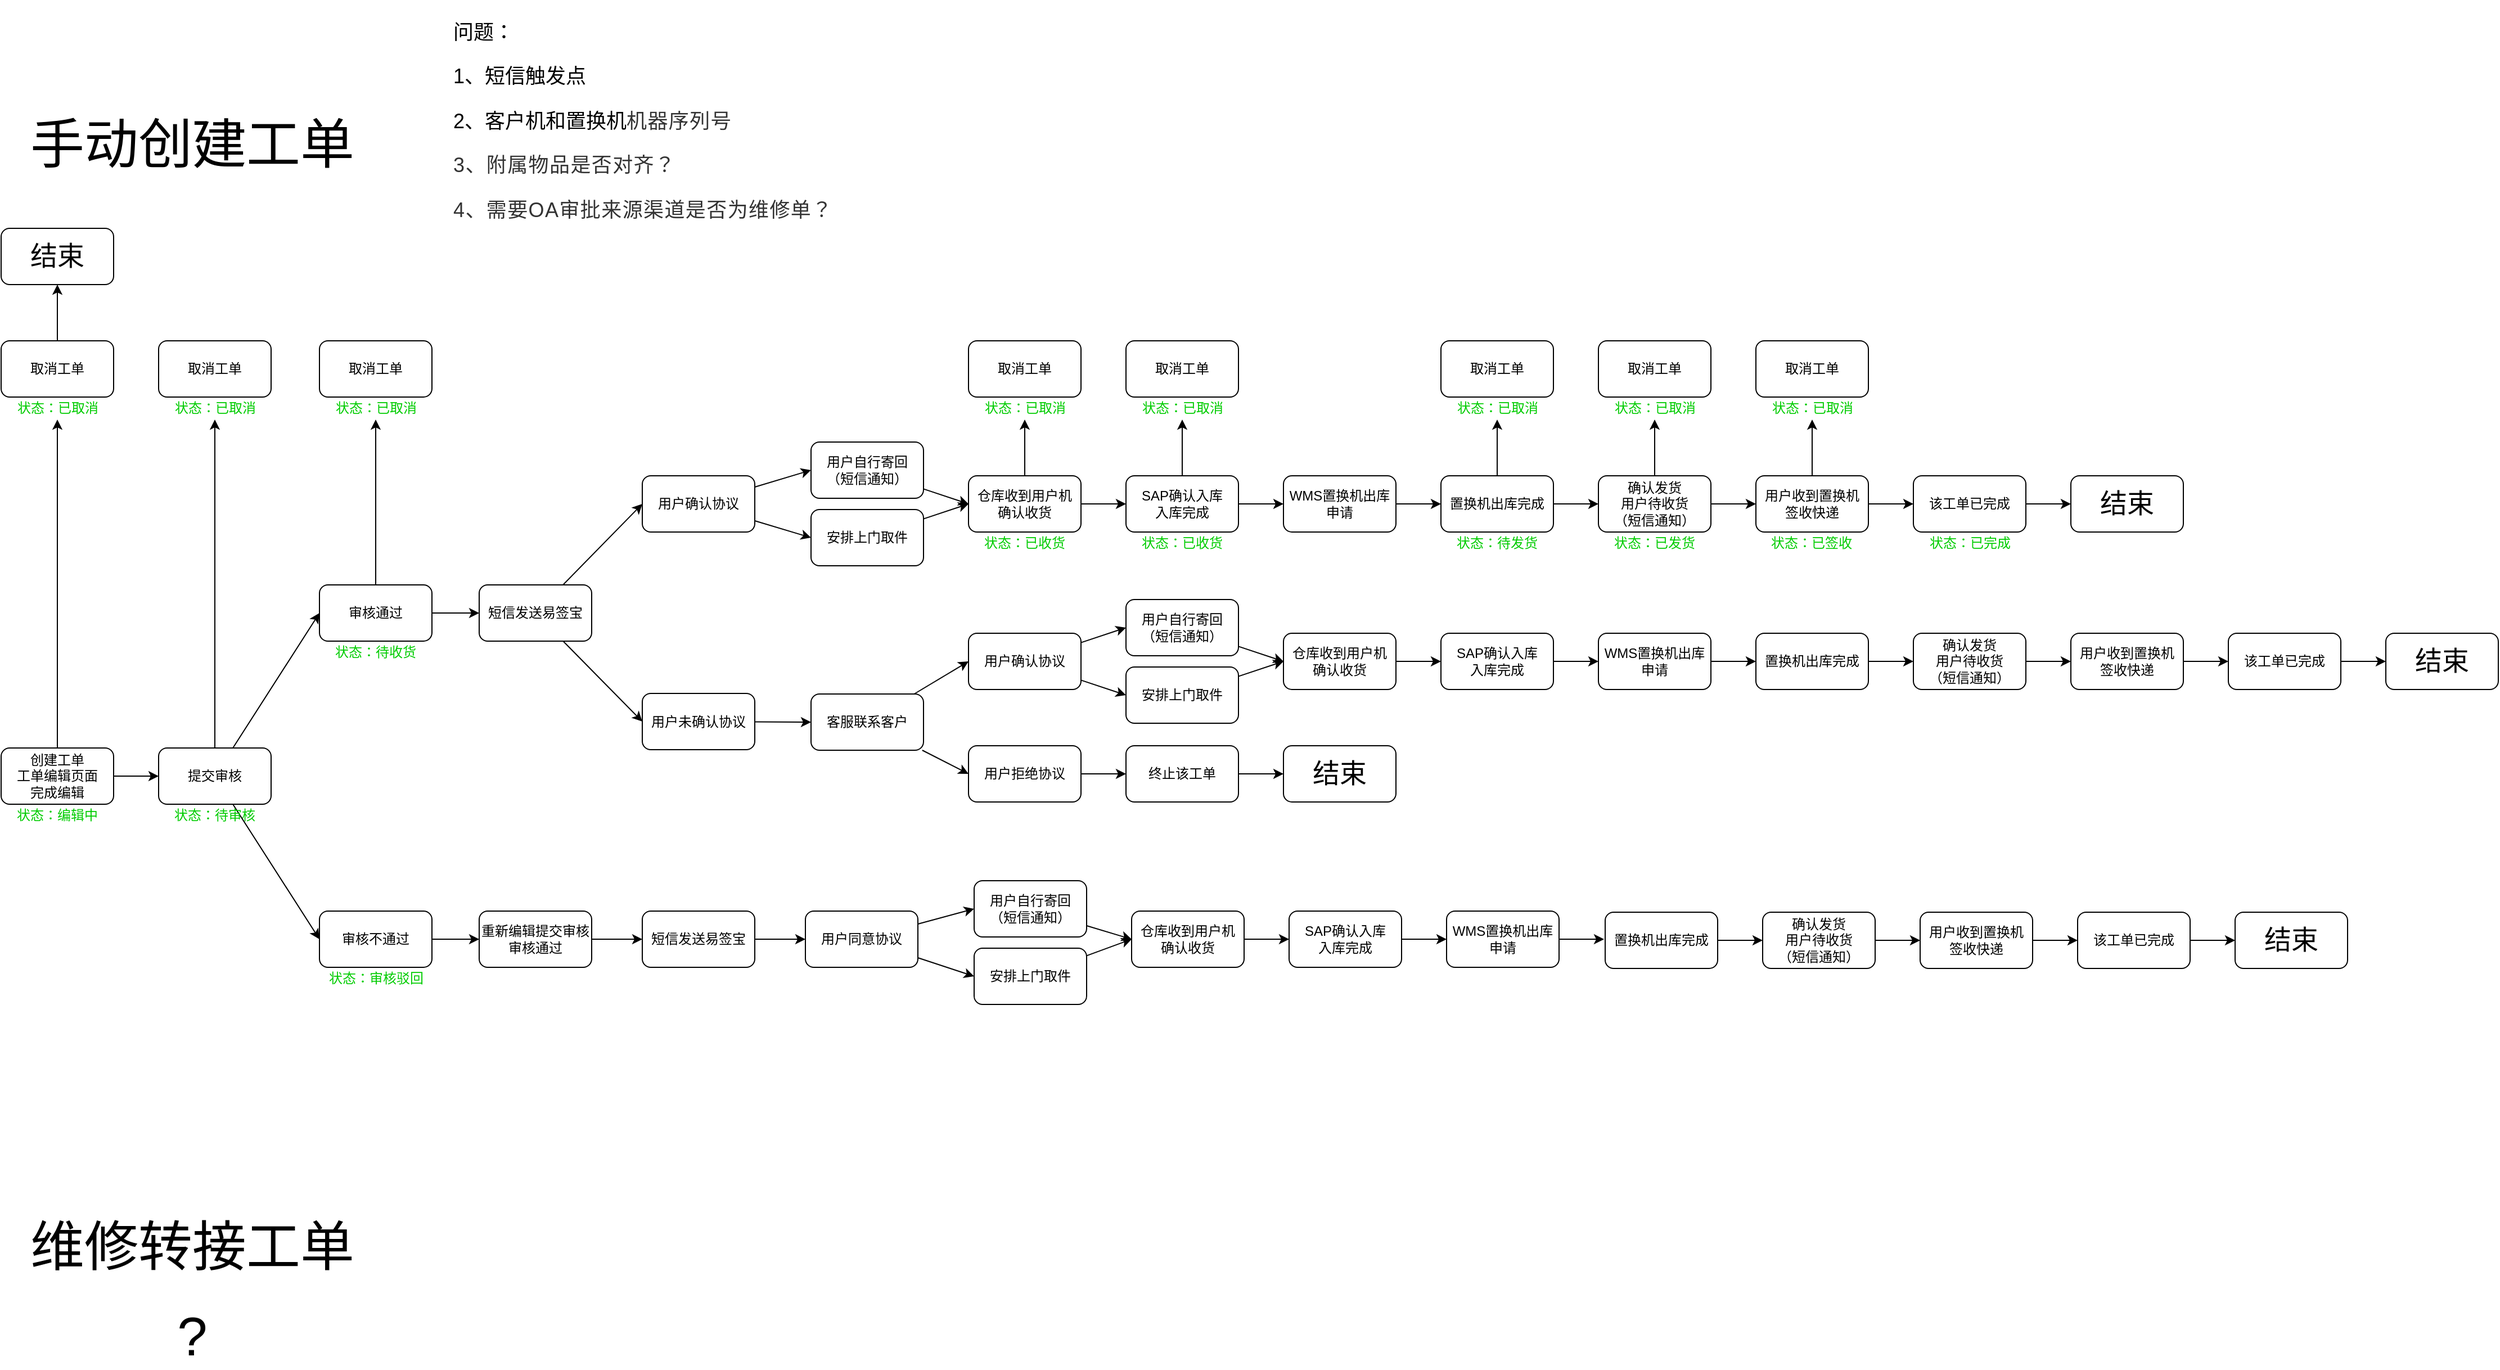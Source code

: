 <mxfile version="14.9.0" type="github">
  <diagram name="Page-1" id="8ce9d11a-91a2-4d17-14d8-a56ed91bf033">
    <mxGraphModel dx="865" dy="1283" grid="1" gridSize="10" guides="1" tooltips="1" connect="1" arrows="1" fold="1" page="1" pageScale="1" pageWidth="1169" pageHeight="827" background="none" math="0" shadow="0">
      <root>
        <mxCell id="0" />
        <mxCell id="1" parent="0" />
        <mxCell id="AwNw5JYC8Uk12WGBqzZV-2" value="&lt;font style=&quot;font-size: 48px&quot;&gt;手动创建工单&lt;/font&gt;" style="text;html=1;strokeColor=none;fillColor=none;align=center;verticalAlign=middle;whiteSpace=wrap;rounded=0;" parent="1" vertex="1">
          <mxGeometry x="70" y="-100" width="320" height="50" as="geometry" />
        </mxCell>
        <mxCell id="AwNw5JYC8Uk12WGBqzZV-77" style="edgeStyle=orthogonalEdgeStyle;rounded=0;orthogonalLoop=1;jettySize=auto;html=1;entryX=0;entryY=0.5;entryDx=0;entryDy=0;" parent="1" source="AwNw5JYC8Uk12WGBqzZV-7" target="AwNw5JYC8Uk12WGBqzZV-25" edge="1">
          <mxGeometry relative="1" as="geometry" />
        </mxCell>
        <mxCell id="qzluck5pf1jZKNph7DdI-55" style="edgeStyle=orthogonalEdgeStyle;rounded=0;orthogonalLoop=1;jettySize=auto;html=1;entryX=0.5;entryY=1;entryDx=0;entryDy=0;" edge="1" parent="1" source="AwNw5JYC8Uk12WGBqzZV-7" target="qzluck5pf1jZKNph7DdI-54">
          <mxGeometry relative="1" as="geometry" />
        </mxCell>
        <mxCell id="AwNw5JYC8Uk12WGBqzZV-7" value="创建工单&lt;br&gt;工单编辑页面&lt;br&gt;完成编辑" style="rounded=1;whiteSpace=wrap;html=1;" parent="1" vertex="1">
          <mxGeometry x="60" y="462" width="100" height="50" as="geometry" />
        </mxCell>
        <mxCell id="AwNw5JYC8Uk12WGBqzZV-78" style="rounded=0;orthogonalLoop=1;jettySize=auto;html=1;entryX=0;entryY=0.5;entryDx=0;entryDy=0;" parent="1" source="AwNw5JYC8Uk12WGBqzZV-25" target="AwNw5JYC8Uk12WGBqzZV-26" edge="1">
          <mxGeometry relative="1" as="geometry" />
        </mxCell>
        <mxCell id="AwNw5JYC8Uk12WGBqzZV-79" style="edgeStyle=none;rounded=0;orthogonalLoop=1;jettySize=auto;html=1;entryX=0;entryY=0.5;entryDx=0;entryDy=0;" parent="1" source="AwNw5JYC8Uk12WGBqzZV-25" target="AwNw5JYC8Uk12WGBqzZV-41" edge="1">
          <mxGeometry relative="1" as="geometry" />
        </mxCell>
        <mxCell id="qzluck5pf1jZKNph7DdI-61" style="edgeStyle=orthogonalEdgeStyle;rounded=0;orthogonalLoop=1;jettySize=auto;html=1;entryX=0.5;entryY=1;entryDx=0;entryDy=0;" edge="1" parent="1" source="AwNw5JYC8Uk12WGBqzZV-25" target="qzluck5pf1jZKNph7DdI-60">
          <mxGeometry relative="1" as="geometry" />
        </mxCell>
        <mxCell id="AwNw5JYC8Uk12WGBqzZV-25" value="提交审核" style="rounded=1;whiteSpace=wrap;html=1;" parent="1" vertex="1">
          <mxGeometry x="200" y="462" width="100" height="50" as="geometry" />
        </mxCell>
        <mxCell id="AwNw5JYC8Uk12WGBqzZV-80" style="edgeStyle=none;rounded=0;orthogonalLoop=1;jettySize=auto;html=1;entryX=0;entryY=0.5;entryDx=0;entryDy=0;" parent="1" source="AwNw5JYC8Uk12WGBqzZV-26" target="AwNw5JYC8Uk12WGBqzZV-28" edge="1">
          <mxGeometry relative="1" as="geometry" />
        </mxCell>
        <mxCell id="qzluck5pf1jZKNph7DdI-65" style="edgeStyle=orthogonalEdgeStyle;rounded=0;orthogonalLoop=1;jettySize=auto;html=1;entryX=0.5;entryY=1;entryDx=0;entryDy=0;" edge="1" parent="1" source="AwNw5JYC8Uk12WGBqzZV-26" target="qzluck5pf1jZKNph7DdI-64">
          <mxGeometry relative="1" as="geometry" />
        </mxCell>
        <mxCell id="AwNw5JYC8Uk12WGBqzZV-26" value="审核通过" style="rounded=1;whiteSpace=wrap;html=1;" parent="1" vertex="1">
          <mxGeometry x="343" y="317" width="100" height="50" as="geometry" />
        </mxCell>
        <mxCell id="AwNw5JYC8Uk12WGBqzZV-81" style="edgeStyle=none;rounded=0;orthogonalLoop=1;jettySize=auto;html=1;entryX=0;entryY=0.5;entryDx=0;entryDy=0;" parent="1" source="AwNw5JYC8Uk12WGBqzZV-28" target="AwNw5JYC8Uk12WGBqzZV-29" edge="1">
          <mxGeometry relative="1" as="geometry" />
        </mxCell>
        <mxCell id="AwNw5JYC8Uk12WGBqzZV-82" style="edgeStyle=none;rounded=0;orthogonalLoop=1;jettySize=auto;html=1;entryX=0;entryY=0.5;entryDx=0;entryDy=0;" parent="1" source="AwNw5JYC8Uk12WGBqzZV-28" target="AwNw5JYC8Uk12WGBqzZV-54" edge="1">
          <mxGeometry relative="1" as="geometry" />
        </mxCell>
        <mxCell id="AwNw5JYC8Uk12WGBqzZV-28" value="短信发送易签宝" style="rounded=1;whiteSpace=wrap;html=1;" parent="1" vertex="1">
          <mxGeometry x="485" y="317" width="100" height="50" as="geometry" />
        </mxCell>
        <mxCell id="AwNw5JYC8Uk12WGBqzZV-83" style="edgeStyle=none;rounded=0;orthogonalLoop=1;jettySize=auto;html=1;entryX=0;entryY=0.5;entryDx=0;entryDy=0;" parent="1" source="AwNw5JYC8Uk12WGBqzZV-29" target="AwNw5JYC8Uk12WGBqzZV-30" edge="1">
          <mxGeometry relative="1" as="geometry" />
        </mxCell>
        <mxCell id="AwNw5JYC8Uk12WGBqzZV-84" style="edgeStyle=none;rounded=0;orthogonalLoop=1;jettySize=auto;html=1;entryX=0;entryY=0.5;entryDx=0;entryDy=0;" parent="1" source="AwNw5JYC8Uk12WGBqzZV-29" target="AwNw5JYC8Uk12WGBqzZV-31" edge="1">
          <mxGeometry relative="1" as="geometry" />
        </mxCell>
        <mxCell id="AwNw5JYC8Uk12WGBqzZV-29" value="用户确认协议" style="rounded=1;whiteSpace=wrap;html=1;" parent="1" vertex="1">
          <mxGeometry x="630" y="220" width="100" height="50" as="geometry" />
        </mxCell>
        <mxCell id="AwNw5JYC8Uk12WGBqzZV-87" style="edgeStyle=none;rounded=0;orthogonalLoop=1;jettySize=auto;html=1;entryX=0;entryY=0.5;entryDx=0;entryDy=0;" parent="1" source="AwNw5JYC8Uk12WGBqzZV-32" target="AwNw5JYC8Uk12WGBqzZV-34" edge="1">
          <mxGeometry relative="1" as="geometry" />
        </mxCell>
        <mxCell id="qzluck5pf1jZKNph7DdI-84" style="edgeStyle=orthogonalEdgeStyle;rounded=0;orthogonalLoop=1;jettySize=auto;html=1;entryX=0.5;entryY=1;entryDx=0;entryDy=0;" edge="1" parent="1" source="AwNw5JYC8Uk12WGBqzZV-32" target="qzluck5pf1jZKNph7DdI-68">
          <mxGeometry relative="1" as="geometry" />
        </mxCell>
        <mxCell id="AwNw5JYC8Uk12WGBqzZV-32" value="仓库收到用户机&lt;br&gt;确认收货" style="rounded=1;whiteSpace=wrap;html=1;" parent="1" vertex="1">
          <mxGeometry x="920" y="220" width="100" height="50" as="geometry" />
        </mxCell>
        <mxCell id="AwNw5JYC8Uk12WGBqzZV-33" value="" style="group" parent="1" vertex="1" connectable="0">
          <mxGeometry x="780" y="190" width="100" height="110" as="geometry" />
        </mxCell>
        <mxCell id="AwNw5JYC8Uk12WGBqzZV-30" value="用户自行寄回&lt;br&gt;（短信通知）" style="rounded=1;whiteSpace=wrap;html=1;" parent="AwNw5JYC8Uk12WGBqzZV-33" vertex="1">
          <mxGeometry width="100" height="50" as="geometry" />
        </mxCell>
        <mxCell id="AwNw5JYC8Uk12WGBqzZV-31" value="安排上门取件" style="rounded=1;whiteSpace=wrap;html=1;" parent="AwNw5JYC8Uk12WGBqzZV-33" vertex="1">
          <mxGeometry y="60" width="100" height="50" as="geometry" />
        </mxCell>
        <mxCell id="AwNw5JYC8Uk12WGBqzZV-88" style="edgeStyle=none;rounded=0;orthogonalLoop=1;jettySize=auto;html=1;entryX=0;entryY=0.5;entryDx=0;entryDy=0;" parent="1" source="AwNw5JYC8Uk12WGBqzZV-34" target="AwNw5JYC8Uk12WGBqzZV-35" edge="1">
          <mxGeometry relative="1" as="geometry" />
        </mxCell>
        <mxCell id="qzluck5pf1jZKNph7DdI-85" style="edgeStyle=orthogonalEdgeStyle;rounded=0;orthogonalLoop=1;jettySize=auto;html=1;entryX=0.5;entryY=1;entryDx=0;entryDy=0;" edge="1" parent="1" source="AwNw5JYC8Uk12WGBqzZV-34" target="qzluck5pf1jZKNph7DdI-71">
          <mxGeometry relative="1" as="geometry" />
        </mxCell>
        <mxCell id="AwNw5JYC8Uk12WGBqzZV-34" value="SAP确认入库&lt;br&gt;入库完成" style="rounded=1;whiteSpace=wrap;html=1;" parent="1" vertex="1">
          <mxGeometry x="1060" y="220" width="100" height="50" as="geometry" />
        </mxCell>
        <mxCell id="AwNw5JYC8Uk12WGBqzZV-89" style="edgeStyle=none;rounded=0;orthogonalLoop=1;jettySize=auto;html=1;entryX=0;entryY=0.5;entryDx=0;entryDy=0;" parent="1" source="AwNw5JYC8Uk12WGBqzZV-35" edge="1">
          <mxGeometry relative="1" as="geometry">
            <mxPoint x="1340" y="245" as="targetPoint" />
          </mxGeometry>
        </mxCell>
        <mxCell id="AwNw5JYC8Uk12WGBqzZV-35" value="WMS置换机出库申请" style="rounded=1;whiteSpace=wrap;html=1;" parent="1" vertex="1">
          <mxGeometry x="1200" y="220" width="100" height="50" as="geometry" />
        </mxCell>
        <mxCell id="AwNw5JYC8Uk12WGBqzZV-91" style="edgeStyle=none;rounded=0;orthogonalLoop=1;jettySize=auto;html=1;entryX=0;entryY=0.5;entryDx=0;entryDy=0;" parent="1" source="AwNw5JYC8Uk12WGBqzZV-38" target="AwNw5JYC8Uk12WGBqzZV-39" edge="1">
          <mxGeometry relative="1" as="geometry" />
        </mxCell>
        <mxCell id="qzluck5pf1jZKNph7DdI-88" style="edgeStyle=orthogonalEdgeStyle;rounded=0;orthogonalLoop=1;jettySize=auto;html=1;entryX=0.5;entryY=1;entryDx=0;entryDy=0;" edge="1" parent="1" source="AwNw5JYC8Uk12WGBqzZV-38" target="qzluck5pf1jZKNph7DdI-80">
          <mxGeometry relative="1" as="geometry" />
        </mxCell>
        <mxCell id="AwNw5JYC8Uk12WGBqzZV-38" value="用户收到置换机&lt;br&gt;签收快递" style="rounded=1;whiteSpace=wrap;html=1;" parent="1" vertex="1">
          <mxGeometry x="1620" y="220" width="100" height="50" as="geometry" />
        </mxCell>
        <mxCell id="AwNw5JYC8Uk12WGBqzZV-92" style="edgeStyle=none;rounded=0;orthogonalLoop=1;jettySize=auto;html=1;entryX=0;entryY=0.5;entryDx=0;entryDy=0;" parent="1" source="AwNw5JYC8Uk12WGBqzZV-39" target="AwNw5JYC8Uk12WGBqzZV-66" edge="1">
          <mxGeometry relative="1" as="geometry" />
        </mxCell>
        <mxCell id="AwNw5JYC8Uk12WGBqzZV-39" value="该工单已完成" style="rounded=1;whiteSpace=wrap;html=1;" parent="1" vertex="1">
          <mxGeometry x="1760" y="220" width="100" height="50" as="geometry" />
        </mxCell>
        <mxCell id="AwNw5JYC8Uk12WGBqzZV-108" style="edgeStyle=none;rounded=0;orthogonalLoop=1;jettySize=auto;html=1;entryX=0;entryY=0.5;entryDx=0;entryDy=0;" parent="1" source="AwNw5JYC8Uk12WGBqzZV-41" target="AwNw5JYC8Uk12WGBqzZV-42" edge="1">
          <mxGeometry relative="1" as="geometry" />
        </mxCell>
        <mxCell id="AwNw5JYC8Uk12WGBqzZV-41" value="审核不通过" style="rounded=1;whiteSpace=wrap;html=1;" parent="1" vertex="1">
          <mxGeometry x="343" y="607" width="100" height="50" as="geometry" />
        </mxCell>
        <mxCell id="AwNw5JYC8Uk12WGBqzZV-109" style="edgeStyle=none;rounded=0;orthogonalLoop=1;jettySize=auto;html=1;entryX=0;entryY=0.5;entryDx=0;entryDy=0;" parent="1" source="AwNw5JYC8Uk12WGBqzZV-42" target="AwNw5JYC8Uk12WGBqzZV-43" edge="1">
          <mxGeometry relative="1" as="geometry" />
        </mxCell>
        <mxCell id="AwNw5JYC8Uk12WGBqzZV-42" value="重新编辑提交审核&lt;br&gt;审核通过" style="rounded=1;whiteSpace=wrap;html=1;" parent="1" vertex="1">
          <mxGeometry x="485" y="607" width="100" height="50" as="geometry" />
        </mxCell>
        <mxCell id="AwNw5JYC8Uk12WGBqzZV-110" style="edgeStyle=none;rounded=0;orthogonalLoop=1;jettySize=auto;html=1;entryX=0;entryY=0.5;entryDx=0;entryDy=0;" parent="1" source="AwNw5JYC8Uk12WGBqzZV-43" target="AwNw5JYC8Uk12WGBqzZV-44" edge="1">
          <mxGeometry relative="1" as="geometry" />
        </mxCell>
        <mxCell id="AwNw5JYC8Uk12WGBqzZV-43" value="短信发送易签宝" style="rounded=1;whiteSpace=wrap;html=1;" parent="1" vertex="1">
          <mxGeometry x="630" y="607" width="100" height="50" as="geometry" />
        </mxCell>
        <mxCell id="AwNw5JYC8Uk12WGBqzZV-111" style="edgeStyle=none;rounded=0;orthogonalLoop=1;jettySize=auto;html=1;entryX=0;entryY=0.5;entryDx=0;entryDy=0;" parent="1" source="AwNw5JYC8Uk12WGBqzZV-44" target="AwNw5JYC8Uk12WGBqzZV-47" edge="1">
          <mxGeometry relative="1" as="geometry" />
        </mxCell>
        <mxCell id="AwNw5JYC8Uk12WGBqzZV-112" style="edgeStyle=none;rounded=0;orthogonalLoop=1;jettySize=auto;html=1;entryX=0;entryY=0.5;entryDx=0;entryDy=0;" parent="1" source="AwNw5JYC8Uk12WGBqzZV-44" target="AwNw5JYC8Uk12WGBqzZV-48" edge="1">
          <mxGeometry relative="1" as="geometry" />
        </mxCell>
        <mxCell id="AwNw5JYC8Uk12WGBqzZV-44" value="用户同意协议" style="rounded=1;whiteSpace=wrap;html=1;" parent="1" vertex="1">
          <mxGeometry x="775" y="607" width="100" height="50" as="geometry" />
        </mxCell>
        <mxCell id="AwNw5JYC8Uk12WGBqzZV-115" style="edgeStyle=none;rounded=0;orthogonalLoop=1;jettySize=auto;html=1;entryX=0;entryY=0.5;entryDx=0;entryDy=0;" parent="1" source="AwNw5JYC8Uk12WGBqzZV-45" target="AwNw5JYC8Uk12WGBqzZV-49" edge="1">
          <mxGeometry relative="1" as="geometry" />
        </mxCell>
        <mxCell id="AwNw5JYC8Uk12WGBqzZV-45" value="仓库收到用户机&lt;br&gt;确认收货" style="rounded=1;whiteSpace=wrap;html=1;" parent="1" vertex="1">
          <mxGeometry x="1065" y="607" width="100" height="50" as="geometry" />
        </mxCell>
        <mxCell id="AwNw5JYC8Uk12WGBqzZV-46" value="" style="group" parent="1" vertex="1" connectable="0">
          <mxGeometry x="925" y="580" width="100" height="110" as="geometry" />
        </mxCell>
        <mxCell id="AwNw5JYC8Uk12WGBqzZV-47" value="用户自行寄回&lt;br&gt;（短信通知）" style="rounded=1;whiteSpace=wrap;html=1;" parent="AwNw5JYC8Uk12WGBqzZV-46" vertex="1">
          <mxGeometry width="100" height="50" as="geometry" />
        </mxCell>
        <mxCell id="AwNw5JYC8Uk12WGBqzZV-48" value="安排上门取件" style="rounded=1;whiteSpace=wrap;html=1;" parent="AwNw5JYC8Uk12WGBqzZV-46" vertex="1">
          <mxGeometry y="60" width="100" height="50" as="geometry" />
        </mxCell>
        <mxCell id="AwNw5JYC8Uk12WGBqzZV-116" style="edgeStyle=none;rounded=0;orthogonalLoop=1;jettySize=auto;html=1;" parent="1" source="AwNw5JYC8Uk12WGBqzZV-49" target="AwNw5JYC8Uk12WGBqzZV-50" edge="1">
          <mxGeometry relative="1" as="geometry" />
        </mxCell>
        <mxCell id="AwNw5JYC8Uk12WGBqzZV-49" value="SAP确认入库&lt;br&gt;入库完成" style="rounded=1;whiteSpace=wrap;html=1;" parent="1" vertex="1">
          <mxGeometry x="1205" y="607" width="100" height="50" as="geometry" />
        </mxCell>
        <mxCell id="AwNw5JYC8Uk12WGBqzZV-117" style="edgeStyle=none;rounded=0;orthogonalLoop=1;jettySize=auto;html=1;entryX=0;entryY=0.5;entryDx=0;entryDy=0;" parent="1" edge="1">
          <mxGeometry relative="1" as="geometry">
            <mxPoint x="1445" y="632" as="sourcePoint" />
            <mxPoint x="1485" y="632" as="targetPoint" />
          </mxGeometry>
        </mxCell>
        <mxCell id="AwNw5JYC8Uk12WGBqzZV-50" value="WMS置换机出库申请" style="rounded=1;whiteSpace=wrap;html=1;" parent="1" vertex="1">
          <mxGeometry x="1345" y="607" width="100" height="50" as="geometry" />
        </mxCell>
        <mxCell id="AwNw5JYC8Uk12WGBqzZV-93" style="edgeStyle=none;rounded=0;orthogonalLoop=1;jettySize=auto;html=1;entryX=0;entryY=0.5;entryDx=0;entryDy=0;" parent="1" source="AwNw5JYC8Uk12WGBqzZV-54" target="AwNw5JYC8Uk12WGBqzZV-55" edge="1">
          <mxGeometry relative="1" as="geometry" />
        </mxCell>
        <mxCell id="AwNw5JYC8Uk12WGBqzZV-54" value="用户未确认协议" style="rounded=1;whiteSpace=wrap;html=1;" parent="1" vertex="1">
          <mxGeometry x="630" y="413.5" width="100" height="50" as="geometry" />
        </mxCell>
        <mxCell id="AwNw5JYC8Uk12WGBqzZV-94" style="edgeStyle=none;rounded=0;orthogonalLoop=1;jettySize=auto;html=1;entryX=0;entryY=0.5;entryDx=0;entryDy=0;" parent="1" source="AwNw5JYC8Uk12WGBqzZV-55" target="AwNw5JYC8Uk12WGBqzZV-59" edge="1">
          <mxGeometry relative="1" as="geometry" />
        </mxCell>
        <mxCell id="AwNw5JYC8Uk12WGBqzZV-95" style="edgeStyle=none;rounded=0;orthogonalLoop=1;jettySize=auto;html=1;entryX=0;entryY=0.5;entryDx=0;entryDy=0;" parent="1" source="AwNw5JYC8Uk12WGBqzZV-55" target="AwNw5JYC8Uk12WGBqzZV-60" edge="1">
          <mxGeometry relative="1" as="geometry" />
        </mxCell>
        <mxCell id="AwNw5JYC8Uk12WGBqzZV-55" value="客服联系客户" style="rounded=1;whiteSpace=wrap;html=1;" parent="1" vertex="1">
          <mxGeometry x="780" y="414" width="100" height="50" as="geometry" />
        </mxCell>
        <mxCell id="AwNw5JYC8Uk12WGBqzZV-107" style="edgeStyle=none;rounded=0;orthogonalLoop=1;jettySize=auto;html=1;entryX=0;entryY=0.5;entryDx=0;entryDy=0;" parent="1" source="AwNw5JYC8Uk12WGBqzZV-64" target="AwNw5JYC8Uk12WGBqzZV-65" edge="1">
          <mxGeometry relative="1" as="geometry" />
        </mxCell>
        <mxCell id="AwNw5JYC8Uk12WGBqzZV-64" value="终止该工单" style="rounded=1;whiteSpace=wrap;html=1;" parent="1" vertex="1">
          <mxGeometry x="1060" y="460" width="100" height="50" as="geometry" />
        </mxCell>
        <mxCell id="AwNw5JYC8Uk12WGBqzZV-65" value="&lt;font style=&quot;font-size: 24px&quot;&gt;结束&lt;/font&gt;" style="rounded=1;whiteSpace=wrap;html=1;" parent="1" vertex="1">
          <mxGeometry x="1200" y="460" width="100" height="50" as="geometry" />
        </mxCell>
        <mxCell id="AwNw5JYC8Uk12WGBqzZV-66" value="&lt;font style=&quot;font-size: 24px&quot;&gt;结束&lt;/font&gt;" style="rounded=1;whiteSpace=wrap;html=1;" parent="1" vertex="1">
          <mxGeometry x="1900" y="220" width="100" height="50" as="geometry" />
        </mxCell>
        <mxCell id="AwNw5JYC8Uk12WGBqzZV-96" style="edgeStyle=none;rounded=0;orthogonalLoop=1;jettySize=auto;html=1;entryX=0;entryY=0.5;entryDx=0;entryDy=0;" parent="1" source="AwNw5JYC8Uk12WGBqzZV-59" target="AwNw5JYC8Uk12WGBqzZV-69" edge="1">
          <mxGeometry relative="1" as="geometry" />
        </mxCell>
        <mxCell id="AwNw5JYC8Uk12WGBqzZV-97" style="edgeStyle=none;rounded=0;orthogonalLoop=1;jettySize=auto;html=1;entryX=0;entryY=0.5;entryDx=0;entryDy=0;" parent="1" source="AwNw5JYC8Uk12WGBqzZV-59" target="AwNw5JYC8Uk12WGBqzZV-70" edge="1">
          <mxGeometry relative="1" as="geometry" />
        </mxCell>
        <mxCell id="AwNw5JYC8Uk12WGBqzZV-59" value="用户确认协议" style="rounded=1;whiteSpace=wrap;html=1;" parent="1" vertex="1">
          <mxGeometry x="920" y="360" width="100" height="50" as="geometry" />
        </mxCell>
        <mxCell id="AwNw5JYC8Uk12WGBqzZV-106" style="edgeStyle=none;rounded=0;orthogonalLoop=1;jettySize=auto;html=1;entryX=0;entryY=0.5;entryDx=0;entryDy=0;" parent="1" source="AwNw5JYC8Uk12WGBqzZV-60" target="AwNw5JYC8Uk12WGBqzZV-64" edge="1">
          <mxGeometry relative="1" as="geometry" />
        </mxCell>
        <mxCell id="AwNw5JYC8Uk12WGBqzZV-60" value="用户拒绝协议" style="rounded=1;whiteSpace=wrap;html=1;" parent="1" vertex="1">
          <mxGeometry x="920" y="460" width="100" height="50" as="geometry" />
        </mxCell>
        <mxCell id="AwNw5JYC8Uk12WGBqzZV-100" style="edgeStyle=none;rounded=0;orthogonalLoop=1;jettySize=auto;html=1;entryX=0;entryY=0.5;entryDx=0;entryDy=0;" parent="1" source="AwNw5JYC8Uk12WGBqzZV-67" target="AwNw5JYC8Uk12WGBqzZV-71" edge="1">
          <mxGeometry relative="1" as="geometry" />
        </mxCell>
        <mxCell id="AwNw5JYC8Uk12WGBqzZV-67" value="仓库收到用户机&lt;br&gt;确认收货" style="rounded=1;whiteSpace=wrap;html=1;" parent="1" vertex="1">
          <mxGeometry x="1200" y="360" width="100" height="50" as="geometry" />
        </mxCell>
        <mxCell id="AwNw5JYC8Uk12WGBqzZV-68" value="" style="group" parent="1" vertex="1" connectable="0">
          <mxGeometry x="1060" y="330" width="100" height="110" as="geometry" />
        </mxCell>
        <mxCell id="AwNw5JYC8Uk12WGBqzZV-69" value="用户自行寄回&lt;br&gt;（短信通知）" style="rounded=1;whiteSpace=wrap;html=1;" parent="AwNw5JYC8Uk12WGBqzZV-68" vertex="1">
          <mxGeometry width="100" height="50" as="geometry" />
        </mxCell>
        <mxCell id="AwNw5JYC8Uk12WGBqzZV-70" value="安排上门取件" style="rounded=1;whiteSpace=wrap;html=1;" parent="AwNw5JYC8Uk12WGBqzZV-68" vertex="1">
          <mxGeometry y="60" width="100" height="50" as="geometry" />
        </mxCell>
        <mxCell id="AwNw5JYC8Uk12WGBqzZV-101" style="edgeStyle=none;rounded=0;orthogonalLoop=1;jettySize=auto;html=1;entryX=0;entryY=0.5;entryDx=0;entryDy=0;" parent="1" source="AwNw5JYC8Uk12WGBqzZV-71" target="AwNw5JYC8Uk12WGBqzZV-72" edge="1">
          <mxGeometry relative="1" as="geometry" />
        </mxCell>
        <mxCell id="AwNw5JYC8Uk12WGBqzZV-71" value="SAP确认入库&lt;br&gt;入库完成" style="rounded=1;whiteSpace=wrap;html=1;" parent="1" vertex="1">
          <mxGeometry x="1340" y="360" width="100" height="50" as="geometry" />
        </mxCell>
        <mxCell id="AwNw5JYC8Uk12WGBqzZV-102" style="edgeStyle=none;rounded=0;orthogonalLoop=1;jettySize=auto;html=1;entryX=0;entryY=0.5;entryDx=0;entryDy=0;" parent="1" source="AwNw5JYC8Uk12WGBqzZV-72" edge="1">
          <mxGeometry relative="1" as="geometry">
            <mxPoint x="1620" y="385" as="targetPoint" />
          </mxGeometry>
        </mxCell>
        <mxCell id="AwNw5JYC8Uk12WGBqzZV-72" value="WMS置换机出库申请" style="rounded=1;whiteSpace=wrap;html=1;" parent="1" vertex="1">
          <mxGeometry x="1480" y="360" width="100" height="50" as="geometry" />
        </mxCell>
        <mxCell id="AwNw5JYC8Uk12WGBqzZV-85" style="edgeStyle=none;rounded=0;orthogonalLoop=1;jettySize=auto;html=1;entryX=0;entryY=0.5;entryDx=0;entryDy=0;" parent="1" source="AwNw5JYC8Uk12WGBqzZV-30" target="AwNw5JYC8Uk12WGBqzZV-32" edge="1">
          <mxGeometry relative="1" as="geometry" />
        </mxCell>
        <mxCell id="AwNw5JYC8Uk12WGBqzZV-86" style="edgeStyle=none;rounded=0;orthogonalLoop=1;jettySize=auto;html=1;entryX=0;entryY=0.5;entryDx=0;entryDy=0;" parent="1" source="AwNw5JYC8Uk12WGBqzZV-31" target="AwNw5JYC8Uk12WGBqzZV-32" edge="1">
          <mxGeometry relative="1" as="geometry" />
        </mxCell>
        <mxCell id="AwNw5JYC8Uk12WGBqzZV-98" style="edgeStyle=none;rounded=0;orthogonalLoop=1;jettySize=auto;html=1;entryX=0;entryY=0.5;entryDx=0;entryDy=0;" parent="1" source="AwNw5JYC8Uk12WGBqzZV-69" target="AwNw5JYC8Uk12WGBqzZV-67" edge="1">
          <mxGeometry relative="1" as="geometry" />
        </mxCell>
        <mxCell id="AwNw5JYC8Uk12WGBqzZV-99" style="edgeStyle=none;rounded=0;orthogonalLoop=1;jettySize=auto;html=1;entryX=0;entryY=0.5;entryDx=0;entryDy=0;" parent="1" source="AwNw5JYC8Uk12WGBqzZV-70" target="AwNw5JYC8Uk12WGBqzZV-67" edge="1">
          <mxGeometry relative="1" as="geometry" />
        </mxCell>
        <mxCell id="AwNw5JYC8Uk12WGBqzZV-113" style="edgeStyle=none;rounded=0;orthogonalLoop=1;jettySize=auto;html=1;entryX=0;entryY=0.5;entryDx=0;entryDy=0;" parent="1" source="AwNw5JYC8Uk12WGBqzZV-47" target="AwNw5JYC8Uk12WGBqzZV-45" edge="1">
          <mxGeometry relative="1" as="geometry" />
        </mxCell>
        <mxCell id="AwNw5JYC8Uk12WGBqzZV-114" style="edgeStyle=none;rounded=0;orthogonalLoop=1;jettySize=auto;html=1;entryX=0;entryY=0.5;entryDx=0;entryDy=0;" parent="1" source="AwNw5JYC8Uk12WGBqzZV-48" target="AwNw5JYC8Uk12WGBqzZV-45" edge="1">
          <mxGeometry relative="1" as="geometry">
            <mxPoint x="1070" y="680" as="targetPoint" />
          </mxGeometry>
        </mxCell>
        <mxCell id="qzluck5pf1jZKNph7DdI-14" style="edgeStyle=orthogonalEdgeStyle;rounded=0;orthogonalLoop=1;jettySize=auto;html=1;entryX=0;entryY=0.5;entryDx=0;entryDy=0;" edge="1" parent="1" source="qzluck5pf1jZKNph7DdI-11" target="qzluck5pf1jZKNph7DdI-13">
          <mxGeometry relative="1" as="geometry" />
        </mxCell>
        <mxCell id="qzluck5pf1jZKNph7DdI-86" style="edgeStyle=orthogonalEdgeStyle;rounded=0;orthogonalLoop=1;jettySize=auto;html=1;entryX=0.5;entryY=1;entryDx=0;entryDy=0;" edge="1" parent="1" source="qzluck5pf1jZKNph7DdI-11" target="qzluck5pf1jZKNph7DdI-74">
          <mxGeometry relative="1" as="geometry" />
        </mxCell>
        <mxCell id="qzluck5pf1jZKNph7DdI-11" value="置换机出库完成&lt;br&gt;" style="rounded=1;whiteSpace=wrap;html=1;" vertex="1" parent="1">
          <mxGeometry x="1340" y="220" width="100" height="50" as="geometry" />
        </mxCell>
        <mxCell id="qzluck5pf1jZKNph7DdI-15" style="edgeStyle=orthogonalEdgeStyle;rounded=0;orthogonalLoop=1;jettySize=auto;html=1;entryX=0;entryY=0.5;entryDx=0;entryDy=0;" edge="1" parent="1" source="qzluck5pf1jZKNph7DdI-13" target="AwNw5JYC8Uk12WGBqzZV-38">
          <mxGeometry relative="1" as="geometry" />
        </mxCell>
        <mxCell id="qzluck5pf1jZKNph7DdI-87" style="edgeStyle=orthogonalEdgeStyle;rounded=0;orthogonalLoop=1;jettySize=auto;html=1;entryX=0.5;entryY=1;entryDx=0;entryDy=0;" edge="1" parent="1" source="qzluck5pf1jZKNph7DdI-13" target="qzluck5pf1jZKNph7DdI-77">
          <mxGeometry relative="1" as="geometry" />
        </mxCell>
        <mxCell id="qzluck5pf1jZKNph7DdI-13" value="&lt;span style=&quot;font-family: &amp;#34;helvetica&amp;#34;&quot;&gt;确认发货&lt;br&gt;用户待收货&lt;/span&gt;&lt;br style=&quot;font-family: &amp;#34;helvetica&amp;#34;&quot;&gt;&lt;span style=&quot;font-family: &amp;#34;helvetica&amp;#34;&quot;&gt;（短信通知）&lt;/span&gt;" style="rounded=1;whiteSpace=wrap;html=1;" vertex="1" parent="1">
          <mxGeometry x="1480" y="220" width="100" height="50" as="geometry" />
        </mxCell>
        <mxCell id="qzluck5pf1jZKNph7DdI-17" style="edgeStyle=none;rounded=0;orthogonalLoop=1;jettySize=auto;html=1;entryX=0;entryY=0.5;entryDx=0;entryDy=0;" edge="1" parent="1" source="qzluck5pf1jZKNph7DdI-18" target="qzluck5pf1jZKNph7DdI-20">
          <mxGeometry relative="1" as="geometry" />
        </mxCell>
        <mxCell id="qzluck5pf1jZKNph7DdI-18" value="用户收到置换机&lt;br&gt;签收快递" style="rounded=1;whiteSpace=wrap;html=1;" vertex="1" parent="1">
          <mxGeometry x="1900" y="360" width="100" height="50" as="geometry" />
        </mxCell>
        <mxCell id="qzluck5pf1jZKNph7DdI-19" style="edgeStyle=none;rounded=0;orthogonalLoop=1;jettySize=auto;html=1;entryX=0;entryY=0.5;entryDx=0;entryDy=0;" edge="1" parent="1" source="qzluck5pf1jZKNph7DdI-20" target="qzluck5pf1jZKNph7DdI-21">
          <mxGeometry relative="1" as="geometry" />
        </mxCell>
        <mxCell id="qzluck5pf1jZKNph7DdI-20" value="该工单已完成" style="rounded=1;whiteSpace=wrap;html=1;" vertex="1" parent="1">
          <mxGeometry x="2040" y="360" width="100" height="50" as="geometry" />
        </mxCell>
        <mxCell id="qzluck5pf1jZKNph7DdI-21" value="&lt;font style=&quot;font-size: 24px&quot;&gt;结束&lt;/font&gt;" style="rounded=1;whiteSpace=wrap;html=1;" vertex="1" parent="1">
          <mxGeometry x="2180" y="360" width="100" height="50" as="geometry" />
        </mxCell>
        <mxCell id="qzluck5pf1jZKNph7DdI-22" style="edgeStyle=orthogonalEdgeStyle;rounded=0;orthogonalLoop=1;jettySize=auto;html=1;entryX=0;entryY=0.5;entryDx=0;entryDy=0;" edge="1" parent="1" source="qzluck5pf1jZKNph7DdI-23" target="qzluck5pf1jZKNph7DdI-25">
          <mxGeometry relative="1" as="geometry" />
        </mxCell>
        <mxCell id="qzluck5pf1jZKNph7DdI-23" value="置换机出库完成&lt;br&gt;" style="rounded=1;whiteSpace=wrap;html=1;" vertex="1" parent="1">
          <mxGeometry x="1620" y="360" width="100" height="50" as="geometry" />
        </mxCell>
        <mxCell id="qzluck5pf1jZKNph7DdI-24" style="edgeStyle=orthogonalEdgeStyle;rounded=0;orthogonalLoop=1;jettySize=auto;html=1;entryX=0;entryY=0.5;entryDx=0;entryDy=0;" edge="1" parent="1" source="qzluck5pf1jZKNph7DdI-25" target="qzluck5pf1jZKNph7DdI-18">
          <mxGeometry relative="1" as="geometry" />
        </mxCell>
        <mxCell id="qzluck5pf1jZKNph7DdI-25" value="&lt;span style=&quot;font-family: &amp;#34;helvetica&amp;#34;&quot;&gt;确认发货&lt;br&gt;用户待收货&lt;/span&gt;&lt;br style=&quot;font-family: &amp;#34;helvetica&amp;#34;&quot;&gt;&lt;span style=&quot;font-family: &amp;#34;helvetica&amp;#34;&quot;&gt;（短信通知）&lt;/span&gt;" style="rounded=1;whiteSpace=wrap;html=1;" vertex="1" parent="1">
          <mxGeometry x="1760" y="360" width="100" height="50" as="geometry" />
        </mxCell>
        <mxCell id="qzluck5pf1jZKNph7DdI-26" style="edgeStyle=none;rounded=0;orthogonalLoop=1;jettySize=auto;html=1;entryX=0;entryY=0.5;entryDx=0;entryDy=0;" edge="1" parent="1" source="qzluck5pf1jZKNph7DdI-27" target="qzluck5pf1jZKNph7DdI-29">
          <mxGeometry relative="1" as="geometry" />
        </mxCell>
        <mxCell id="qzluck5pf1jZKNph7DdI-27" value="用户收到置换机&lt;br&gt;签收快递" style="rounded=1;whiteSpace=wrap;html=1;" vertex="1" parent="1">
          <mxGeometry x="1766" y="608" width="100" height="50" as="geometry" />
        </mxCell>
        <mxCell id="qzluck5pf1jZKNph7DdI-28" style="edgeStyle=none;rounded=0;orthogonalLoop=1;jettySize=auto;html=1;entryX=0;entryY=0.5;entryDx=0;entryDy=0;" edge="1" parent="1" source="qzluck5pf1jZKNph7DdI-29" target="qzluck5pf1jZKNph7DdI-30">
          <mxGeometry relative="1" as="geometry" />
        </mxCell>
        <mxCell id="qzluck5pf1jZKNph7DdI-29" value="该工单已完成" style="rounded=1;whiteSpace=wrap;html=1;" vertex="1" parent="1">
          <mxGeometry x="1906" y="608" width="100" height="50" as="geometry" />
        </mxCell>
        <mxCell id="qzluck5pf1jZKNph7DdI-30" value="&lt;font style=&quot;font-size: 24px&quot;&gt;结束&lt;/font&gt;" style="rounded=1;whiteSpace=wrap;html=1;" vertex="1" parent="1">
          <mxGeometry x="2046" y="608" width="100" height="50" as="geometry" />
        </mxCell>
        <mxCell id="qzluck5pf1jZKNph7DdI-31" style="edgeStyle=orthogonalEdgeStyle;rounded=0;orthogonalLoop=1;jettySize=auto;html=1;entryX=0;entryY=0.5;entryDx=0;entryDy=0;" edge="1" parent="1" source="qzluck5pf1jZKNph7DdI-32" target="qzluck5pf1jZKNph7DdI-34">
          <mxGeometry relative="1" as="geometry" />
        </mxCell>
        <mxCell id="qzluck5pf1jZKNph7DdI-32" value="置换机出库完成&lt;br&gt;" style="rounded=1;whiteSpace=wrap;html=1;" vertex="1" parent="1">
          <mxGeometry x="1486" y="608" width="100" height="50" as="geometry" />
        </mxCell>
        <mxCell id="qzluck5pf1jZKNph7DdI-33" style="edgeStyle=orthogonalEdgeStyle;rounded=0;orthogonalLoop=1;jettySize=auto;html=1;entryX=0;entryY=0.5;entryDx=0;entryDy=0;" edge="1" parent="1" source="qzluck5pf1jZKNph7DdI-34" target="qzluck5pf1jZKNph7DdI-27">
          <mxGeometry relative="1" as="geometry" />
        </mxCell>
        <mxCell id="qzluck5pf1jZKNph7DdI-34" value="&lt;span style=&quot;font-family: &amp;#34;helvetica&amp;#34;&quot;&gt;确认发货&lt;br&gt;用户待收货&lt;/span&gt;&lt;br style=&quot;font-family: &amp;#34;helvetica&amp;#34;&quot;&gt;&lt;span style=&quot;font-family: &amp;#34;helvetica&amp;#34;&quot;&gt;（短信通知）&lt;/span&gt;" style="rounded=1;whiteSpace=wrap;html=1;" vertex="1" parent="1">
          <mxGeometry x="1626" y="608" width="100" height="50" as="geometry" />
        </mxCell>
        <mxCell id="qzluck5pf1jZKNph7DdI-35" value="&lt;font color=&quot;#00cc00&quot;&gt;状态：编辑中&lt;/font&gt;" style="text;html=1;strokeColor=none;fillColor=none;align=center;verticalAlign=middle;whiteSpace=wrap;rounded=0;" vertex="1" parent="1">
          <mxGeometry x="70" y="512" width="80" height="20" as="geometry" />
        </mxCell>
        <mxCell id="qzluck5pf1jZKNph7DdI-36" value="&lt;font color=&quot;#00cc00&quot;&gt;状态：待收货&lt;/font&gt;" style="text;html=1;strokeColor=none;fillColor=none;align=center;verticalAlign=middle;whiteSpace=wrap;rounded=0;" vertex="1" parent="1">
          <mxGeometry x="353" y="367" width="80" height="20" as="geometry" />
        </mxCell>
        <mxCell id="qzluck5pf1jZKNph7DdI-37" value="&lt;font color=&quot;#00cc00&quot;&gt;状态：审核驳回&lt;/font&gt;" style="text;html=1;strokeColor=none;fillColor=none;align=center;verticalAlign=middle;whiteSpace=wrap;rounded=0;" vertex="1" parent="1">
          <mxGeometry x="349.5" y="657" width="87" height="20" as="geometry" />
        </mxCell>
        <mxCell id="qzluck5pf1jZKNph7DdI-40" value="&lt;font color=&quot;#00cc00&quot;&gt;状态：待审核&lt;/font&gt;" style="text;html=1;strokeColor=none;fillColor=none;align=center;verticalAlign=middle;whiteSpace=wrap;rounded=0;" vertex="1" parent="1">
          <mxGeometry x="210" y="512" width="80" height="20" as="geometry" />
        </mxCell>
        <mxCell id="qzluck5pf1jZKNph7DdI-41" value="&lt;font color=&quot;#00cc00&quot;&gt;状态：已收货&lt;/font&gt;" style="text;html=1;strokeColor=none;fillColor=none;align=center;verticalAlign=middle;whiteSpace=wrap;rounded=0;" vertex="1" parent="1">
          <mxGeometry x="930" y="270" width="80" height="20" as="geometry" />
        </mxCell>
        <mxCell id="qzluck5pf1jZKNph7DdI-42" value="&lt;font color=&quot;#00cc00&quot;&gt;状态：已收货&lt;/font&gt;" style="text;html=1;strokeColor=none;fillColor=none;align=center;verticalAlign=middle;whiteSpace=wrap;rounded=0;" vertex="1" parent="1">
          <mxGeometry x="1070" y="270" width="80" height="20" as="geometry" />
        </mxCell>
        <mxCell id="qzluck5pf1jZKNph7DdI-44" value="&lt;font color=&quot;#00cc00&quot;&gt;状态：待发货&lt;/font&gt;" style="text;html=1;strokeColor=none;fillColor=none;align=center;verticalAlign=middle;whiteSpace=wrap;rounded=0;" vertex="1" parent="1">
          <mxGeometry x="1350" y="270" width="80" height="20" as="geometry" />
        </mxCell>
        <mxCell id="qzluck5pf1jZKNph7DdI-45" value="&lt;font color=&quot;#00cc00&quot;&gt;状态：已发货&lt;/font&gt;" style="text;html=1;strokeColor=none;fillColor=none;align=center;verticalAlign=middle;whiteSpace=wrap;rounded=0;" vertex="1" parent="1">
          <mxGeometry x="1490" y="270" width="80" height="20" as="geometry" />
        </mxCell>
        <mxCell id="qzluck5pf1jZKNph7DdI-47" value="&lt;font color=&quot;#00cc00&quot;&gt;状态：已完成&lt;/font&gt;" style="text;html=1;strokeColor=none;fillColor=none;align=center;verticalAlign=middle;whiteSpace=wrap;rounded=0;" vertex="1" parent="1">
          <mxGeometry x="1766.5" y="270" width="87" height="20" as="geometry" />
        </mxCell>
        <mxCell id="qzluck5pf1jZKNph7DdI-48" value="&lt;font color=&quot;#00cc00&quot;&gt;状态：已签收&lt;/font&gt;" style="text;html=1;strokeColor=none;fillColor=none;align=center;verticalAlign=middle;whiteSpace=wrap;rounded=0;" vertex="1" parent="1">
          <mxGeometry x="1626" y="270" width="87" height="20" as="geometry" />
        </mxCell>
        <mxCell id="qzluck5pf1jZKNph7DdI-52" value="" style="group" vertex="1" connectable="0" parent="1">
          <mxGeometry x="60" y="100" width="100" height="70" as="geometry" />
        </mxCell>
        <mxCell id="qzluck5pf1jZKNph7DdI-53" value="取消工单" style="rounded=1;whiteSpace=wrap;html=1;" vertex="1" parent="qzluck5pf1jZKNph7DdI-52">
          <mxGeometry width="100" height="50" as="geometry" />
        </mxCell>
        <mxCell id="qzluck5pf1jZKNph7DdI-54" value="&lt;font color=&quot;#00cc00&quot;&gt;状态：已取消&lt;/font&gt;" style="text;html=1;strokeColor=none;fillColor=none;align=center;verticalAlign=middle;whiteSpace=wrap;rounded=0;" vertex="1" parent="qzluck5pf1jZKNph7DdI-52">
          <mxGeometry x="6.5" y="50" width="87" height="20" as="geometry" />
        </mxCell>
        <mxCell id="qzluck5pf1jZKNph7DdI-56" value="&lt;font style=&quot;font-size: 24px&quot;&gt;结束&lt;/font&gt;" style="rounded=1;whiteSpace=wrap;html=1;" vertex="1" parent="1">
          <mxGeometry x="60" width="100" height="50" as="geometry" />
        </mxCell>
        <mxCell id="qzluck5pf1jZKNph7DdI-57" style="edgeStyle=orthogonalEdgeStyle;rounded=0;orthogonalLoop=1;jettySize=auto;html=1;entryX=0.5;entryY=1;entryDx=0;entryDy=0;" edge="1" parent="1" source="qzluck5pf1jZKNph7DdI-53" target="qzluck5pf1jZKNph7DdI-56">
          <mxGeometry relative="1" as="geometry" />
        </mxCell>
        <mxCell id="qzluck5pf1jZKNph7DdI-58" value="" style="group" vertex="1" connectable="0" parent="1">
          <mxGeometry x="200" y="100" width="100" height="70" as="geometry" />
        </mxCell>
        <mxCell id="qzluck5pf1jZKNph7DdI-59" value="取消工单" style="rounded=1;whiteSpace=wrap;html=1;" vertex="1" parent="qzluck5pf1jZKNph7DdI-58">
          <mxGeometry width="100" height="50" as="geometry" />
        </mxCell>
        <mxCell id="qzluck5pf1jZKNph7DdI-60" value="&lt;font color=&quot;#00cc00&quot;&gt;状态：已取消&lt;/font&gt;" style="text;html=1;strokeColor=none;fillColor=none;align=center;verticalAlign=middle;whiteSpace=wrap;rounded=0;" vertex="1" parent="qzluck5pf1jZKNph7DdI-58">
          <mxGeometry x="6.5" y="50" width="87" height="20" as="geometry" />
        </mxCell>
        <mxCell id="qzluck5pf1jZKNph7DdI-62" value="" style="group" vertex="1" connectable="0" parent="1">
          <mxGeometry x="343" y="100" width="100" height="70" as="geometry" />
        </mxCell>
        <mxCell id="qzluck5pf1jZKNph7DdI-63" value="取消工单" style="rounded=1;whiteSpace=wrap;html=1;" vertex="1" parent="qzluck5pf1jZKNph7DdI-62">
          <mxGeometry width="100" height="50" as="geometry" />
        </mxCell>
        <mxCell id="qzluck5pf1jZKNph7DdI-64" value="&lt;font color=&quot;#00cc00&quot;&gt;状态：已取消&lt;/font&gt;" style="text;html=1;strokeColor=none;fillColor=none;align=center;verticalAlign=middle;whiteSpace=wrap;rounded=0;" vertex="1" parent="qzluck5pf1jZKNph7DdI-62">
          <mxGeometry x="6.5" y="50" width="87" height="20" as="geometry" />
        </mxCell>
        <mxCell id="qzluck5pf1jZKNph7DdI-66" value="" style="group" vertex="1" connectable="0" parent="1">
          <mxGeometry x="920" y="100" width="100" height="70" as="geometry" />
        </mxCell>
        <mxCell id="qzluck5pf1jZKNph7DdI-67" value="取消工单" style="rounded=1;whiteSpace=wrap;html=1;" vertex="1" parent="qzluck5pf1jZKNph7DdI-66">
          <mxGeometry width="100" height="50" as="geometry" />
        </mxCell>
        <mxCell id="qzluck5pf1jZKNph7DdI-68" value="&lt;font color=&quot;#00cc00&quot;&gt;状态：已取消&lt;/font&gt;" style="text;html=1;strokeColor=none;fillColor=none;align=center;verticalAlign=middle;whiteSpace=wrap;rounded=0;" vertex="1" parent="qzluck5pf1jZKNph7DdI-66">
          <mxGeometry x="6.5" y="50" width="87" height="20" as="geometry" />
        </mxCell>
        <mxCell id="qzluck5pf1jZKNph7DdI-69" value="" style="group" vertex="1" connectable="0" parent="1">
          <mxGeometry x="1060" y="100" width="100" height="70" as="geometry" />
        </mxCell>
        <mxCell id="qzluck5pf1jZKNph7DdI-70" value="取消工单" style="rounded=1;whiteSpace=wrap;html=1;" vertex="1" parent="qzluck5pf1jZKNph7DdI-69">
          <mxGeometry width="100" height="50" as="geometry" />
        </mxCell>
        <mxCell id="qzluck5pf1jZKNph7DdI-71" value="&lt;font color=&quot;#00cc00&quot;&gt;状态：已取消&lt;/font&gt;" style="text;html=1;strokeColor=none;fillColor=none;align=center;verticalAlign=middle;whiteSpace=wrap;rounded=0;" vertex="1" parent="qzluck5pf1jZKNph7DdI-69">
          <mxGeometry x="6.5" y="50" width="87" height="20" as="geometry" />
        </mxCell>
        <mxCell id="qzluck5pf1jZKNph7DdI-72" value="" style="group" vertex="1" connectable="0" parent="1">
          <mxGeometry x="1340" y="100" width="100" height="70" as="geometry" />
        </mxCell>
        <mxCell id="qzluck5pf1jZKNph7DdI-73" value="取消工单" style="rounded=1;whiteSpace=wrap;html=1;" vertex="1" parent="qzluck5pf1jZKNph7DdI-72">
          <mxGeometry width="100" height="50" as="geometry" />
        </mxCell>
        <mxCell id="qzluck5pf1jZKNph7DdI-74" value="&lt;font color=&quot;#00cc00&quot;&gt;状态：已取消&lt;/font&gt;" style="text;html=1;strokeColor=none;fillColor=none;align=center;verticalAlign=middle;whiteSpace=wrap;rounded=0;" vertex="1" parent="qzluck5pf1jZKNph7DdI-72">
          <mxGeometry x="6.5" y="50" width="87" height="20" as="geometry" />
        </mxCell>
        <mxCell id="qzluck5pf1jZKNph7DdI-75" value="" style="group" vertex="1" connectable="0" parent="1">
          <mxGeometry x="1480" y="100" width="100" height="70" as="geometry" />
        </mxCell>
        <mxCell id="qzluck5pf1jZKNph7DdI-76" value="取消工单" style="rounded=1;whiteSpace=wrap;html=1;" vertex="1" parent="qzluck5pf1jZKNph7DdI-75">
          <mxGeometry width="100" height="50" as="geometry" />
        </mxCell>
        <mxCell id="qzluck5pf1jZKNph7DdI-77" value="&lt;font color=&quot;#00cc00&quot;&gt;状态：已取消&lt;/font&gt;" style="text;html=1;strokeColor=none;fillColor=none;align=center;verticalAlign=middle;whiteSpace=wrap;rounded=0;" vertex="1" parent="qzluck5pf1jZKNph7DdI-75">
          <mxGeometry x="6.5" y="50" width="87" height="20" as="geometry" />
        </mxCell>
        <mxCell id="qzluck5pf1jZKNph7DdI-78" value="" style="group" vertex="1" connectable="0" parent="1">
          <mxGeometry x="1620" y="100" width="100" height="70" as="geometry" />
        </mxCell>
        <mxCell id="qzluck5pf1jZKNph7DdI-79" value="取消工单" style="rounded=1;whiteSpace=wrap;html=1;" vertex="1" parent="qzluck5pf1jZKNph7DdI-78">
          <mxGeometry width="100" height="50" as="geometry" />
        </mxCell>
        <mxCell id="qzluck5pf1jZKNph7DdI-80" value="&lt;font color=&quot;#00cc00&quot;&gt;状态：已取消&lt;/font&gt;" style="text;html=1;strokeColor=none;fillColor=none;align=center;verticalAlign=middle;whiteSpace=wrap;rounded=0;" vertex="1" parent="qzluck5pf1jZKNph7DdI-78">
          <mxGeometry x="6.5" y="50" width="87" height="20" as="geometry" />
        </mxCell>
        <mxCell id="qzluck5pf1jZKNph7DdI-89" value="&lt;font style=&quot;font-size: 48px&quot;&gt;维修转接工单&lt;/font&gt;" style="text;html=1;strokeColor=none;fillColor=none;align=center;verticalAlign=middle;whiteSpace=wrap;rounded=0;" vertex="1" parent="1">
          <mxGeometry x="70" y="880" width="320" height="50" as="geometry" />
        </mxCell>
        <mxCell id="qzluck5pf1jZKNph7DdI-90" value="&lt;font style=&quot;font-size: 48px&quot;&gt;?&lt;/font&gt;" style="text;html=1;strokeColor=none;fillColor=none;align=center;verticalAlign=middle;whiteSpace=wrap;rounded=0;" vertex="1" parent="1">
          <mxGeometry x="70" y="960" width="320" height="50" as="geometry" />
        </mxCell>
        <mxCell id="qzluck5pf1jZKNph7DdI-91" value="&lt;p style=&quot;font-size: 18px&quot;&gt;&lt;font style=&quot;font-size: 18px&quot;&gt;&lt;font style=&quot;font-size: 18px&quot;&gt;问题：&lt;br&gt;&lt;/font&gt;&lt;/font&gt;&lt;/p&gt;&lt;p style=&quot;font-size: 18px&quot;&gt;&lt;font style=&quot;font-size: 18px&quot;&gt;&lt;font style=&quot;font-size: 18px&quot;&gt;1、短信触发点&lt;br&gt;&lt;/font&gt;&lt;/font&gt;&lt;/p&gt;&lt;p style=&quot;font-size: 18px&quot;&gt;&lt;font style=&quot;font-size: 18px&quot;&gt;&lt;font style=&quot;font-size: 18px&quot;&gt;2、客户机和置换机&lt;span style=&quot;color: rgb(51 , 51 , 51) ; letter-spacing: 0.7px&quot;&gt;机器序列号&lt;br&gt;&lt;/span&gt;&lt;/font&gt;&lt;/font&gt;&lt;/p&gt;&lt;p style=&quot;font-size: 18px&quot;&gt;&lt;span style=&quot;color: rgb(51 , 51 , 51) ; font-family: &amp;#34;helvetica&amp;#34; ; letter-spacing: 0.7px&quot;&gt;&lt;font style=&quot;font-size: 18px&quot;&gt;3、附属物品是否对齐？&lt;br&gt;&lt;/font&gt;&lt;/span&gt;&lt;/p&gt;&lt;p style=&quot;font-size: 18px&quot;&gt;&lt;span style=&quot;color: rgb(51 , 51 , 51) ; font-family: &amp;#34;helvetica&amp;#34; ; letter-spacing: 0.7px&quot;&gt;&lt;font style=&quot;font-size: 18px&quot;&gt;4、需要OA审批来源渠道是否为维修单？&lt;/font&gt;&lt;/span&gt;&lt;/p&gt;&lt;p&gt;&lt;/p&gt;&lt;p&gt;&lt;/p&gt;&lt;p&gt;&lt;/p&gt;&lt;p&gt;&lt;/p&gt;" style="text;html=1;strokeColor=none;fillColor=none;align=left;verticalAlign=middle;whiteSpace=wrap;rounded=0;" vertex="1" parent="1">
          <mxGeometry x="460" y="-190" width="390" height="190" as="geometry" />
        </mxCell>
      </root>
    </mxGraphModel>
  </diagram>
</mxfile>
